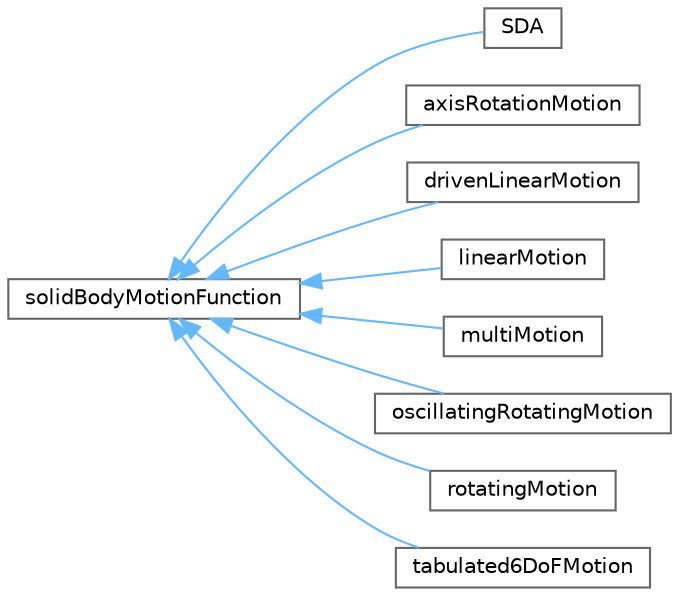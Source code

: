 digraph "Graphical Class Hierarchy"
{
 // LATEX_PDF_SIZE
  bgcolor="transparent";
  edge [fontname=Helvetica,fontsize=10,labelfontname=Helvetica,labelfontsize=10];
  node [fontname=Helvetica,fontsize=10,shape=box,height=0.2,width=0.4];
  rankdir="LR";
  Node0 [id="Node000000",label="solidBodyMotionFunction",height=0.2,width=0.4,color="grey40", fillcolor="white", style="filled",URL="$classFoam_1_1solidBodyMotionFunction.html",tooltip="Base class for defining solid-body motions."];
  Node0 -> Node1 [id="edge5327_Node000000_Node000001",dir="back",color="steelblue1",style="solid",tooltip=" "];
  Node1 [id="Node000001",label="SDA",height=0.2,width=0.4,color="grey40", fillcolor="white", style="filled",URL="$classFoam_1_1solidBodyMotionFunctions_1_1SDA.html",tooltip="Ship design analysis (SDA) 3DoF motion function."];
  Node0 -> Node2 [id="edge5328_Node000000_Node000002",dir="back",color="steelblue1",style="solid",tooltip=" "];
  Node2 [id="Node000002",label="axisRotationMotion",height=0.2,width=0.4,color="grey40", fillcolor="white", style="filled",URL="$classFoam_1_1solidBodyMotionFunctions_1_1axisRotationMotion.html",tooltip="Constant velocity rotation around CoG. Similar to rotatingMotion but motion specified as rotation vec..."];
  Node0 -> Node3 [id="edge5329_Node000000_Node000003",dir="back",color="steelblue1",style="solid",tooltip=" "];
  Node3 [id="Node000003",label="drivenLinearMotion",height=0.2,width=0.4,color="grey40", fillcolor="white", style="filled",URL="$classFoam_1_1solidBodyMotionFunctions_1_1drivenLinearMotion.html",tooltip="Variable velocity displacement. The velocity is read from a uniformVectorField from the time registry..."];
  Node0 -> Node4 [id="edge5330_Node000000_Node000004",dir="back",color="steelblue1",style="solid",tooltip=" "];
  Node4 [id="Node000004",label="linearMotion",height=0.2,width=0.4,color="grey40", fillcolor="white", style="filled",URL="$classFoam_1_1solidBodyMotionFunctions_1_1linearMotion.html",tooltip="SolidBodyMotionFvMesh 6DoF motion function. Constant velocity displacement."];
  Node0 -> Node5 [id="edge5331_Node000000_Node000005",dir="back",color="steelblue1",style="solid",tooltip=" "];
  Node5 [id="Node000005",label="multiMotion",height=0.2,width=0.4,color="grey40", fillcolor="white", style="filled",URL="$classFoam_1_1solidBodyMotionFunctions_1_1multiMotion.html",tooltip="Combination of SolidBodyMotionFvMesh 6DoF motion functions."];
  Node0 -> Node6 [id="edge5332_Node000000_Node000006",dir="back",color="steelblue1",style="solid",tooltip=" "];
  Node6 [id="Node000006",label="oscillatingRotatingMotion",height=0.2,width=0.4,color="grey40", fillcolor="white", style="filled",URL="$classFoam_1_1solidBodyMotionFunctions_1_1oscillatingRotatingMotion.html",tooltip="SolidBodyMotionFvMesh 6DoF motion function. Oscillating rotation."];
  Node0 -> Node7 [id="edge5333_Node000000_Node000007",dir="back",color="steelblue1",style="solid",tooltip=" "];
  Node7 [id="Node000007",label="rotatingMotion",height=0.2,width=0.4,color="grey40", fillcolor="white", style="filled",URL="$classFoam_1_1solidBodyMotionFunctions_1_1rotatingMotion.html",tooltip="SolidBodyMotionFvMesh 6DoF motion function."];
  Node0 -> Node8 [id="edge5334_Node000000_Node000008",dir="back",color="steelblue1",style="solid",tooltip=" "];
  Node8 [id="Node000008",label="tabulated6DoFMotion",height=0.2,width=0.4,color="grey40", fillcolor="white", style="filled",URL="$classFoam_1_1solidBodyMotionFunctions_1_1tabulated6DoFMotion.html",tooltip="Tabulated 6DoF motion function."];
}
